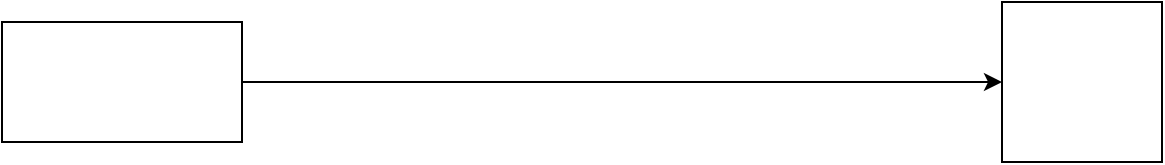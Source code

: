 <mxfile version="26.0.16">
  <diagram name="第 1 页" id="nG5mBZ8H15KNvoeASMjG">
    <mxGraphModel dx="1434" dy="746" grid="1" gridSize="10" guides="1" tooltips="1" connect="1" arrows="1" fold="1" page="1" pageScale="1" pageWidth="827" pageHeight="1169" math="0" shadow="0">
      <root>
        <mxCell id="0" />
        <mxCell id="1" parent="0" />
        <mxCell id="ACKvKb3XLcpvU6X9Njwm-3" style="edgeStyle=orthogonalEdgeStyle;rounded=0;orthogonalLoop=1;jettySize=auto;html=1;entryX=0;entryY=0.5;entryDx=0;entryDy=0;" parent="1" source="ACKvKb3XLcpvU6X9Njwm-1" target="ACKvKb3XLcpvU6X9Njwm-2" edge="1">
          <mxGeometry relative="1" as="geometry" />
        </mxCell>
        <mxCell id="ACKvKb3XLcpvU6X9Njwm-1" value="" style="rounded=0;whiteSpace=wrap;html=1;" parent="1" vertex="1">
          <mxGeometry x="100" y="100" width="120" height="60" as="geometry" />
        </mxCell>
        <mxCell id="ACKvKb3XLcpvU6X9Njwm-2" value="" style="whiteSpace=wrap;html=1;aspect=fixed;" parent="1" vertex="1">
          <mxGeometry x="600" y="90" width="80" height="80" as="geometry" />
        </mxCell>
      </root>
    </mxGraphModel>
  </diagram>
</mxfile>
